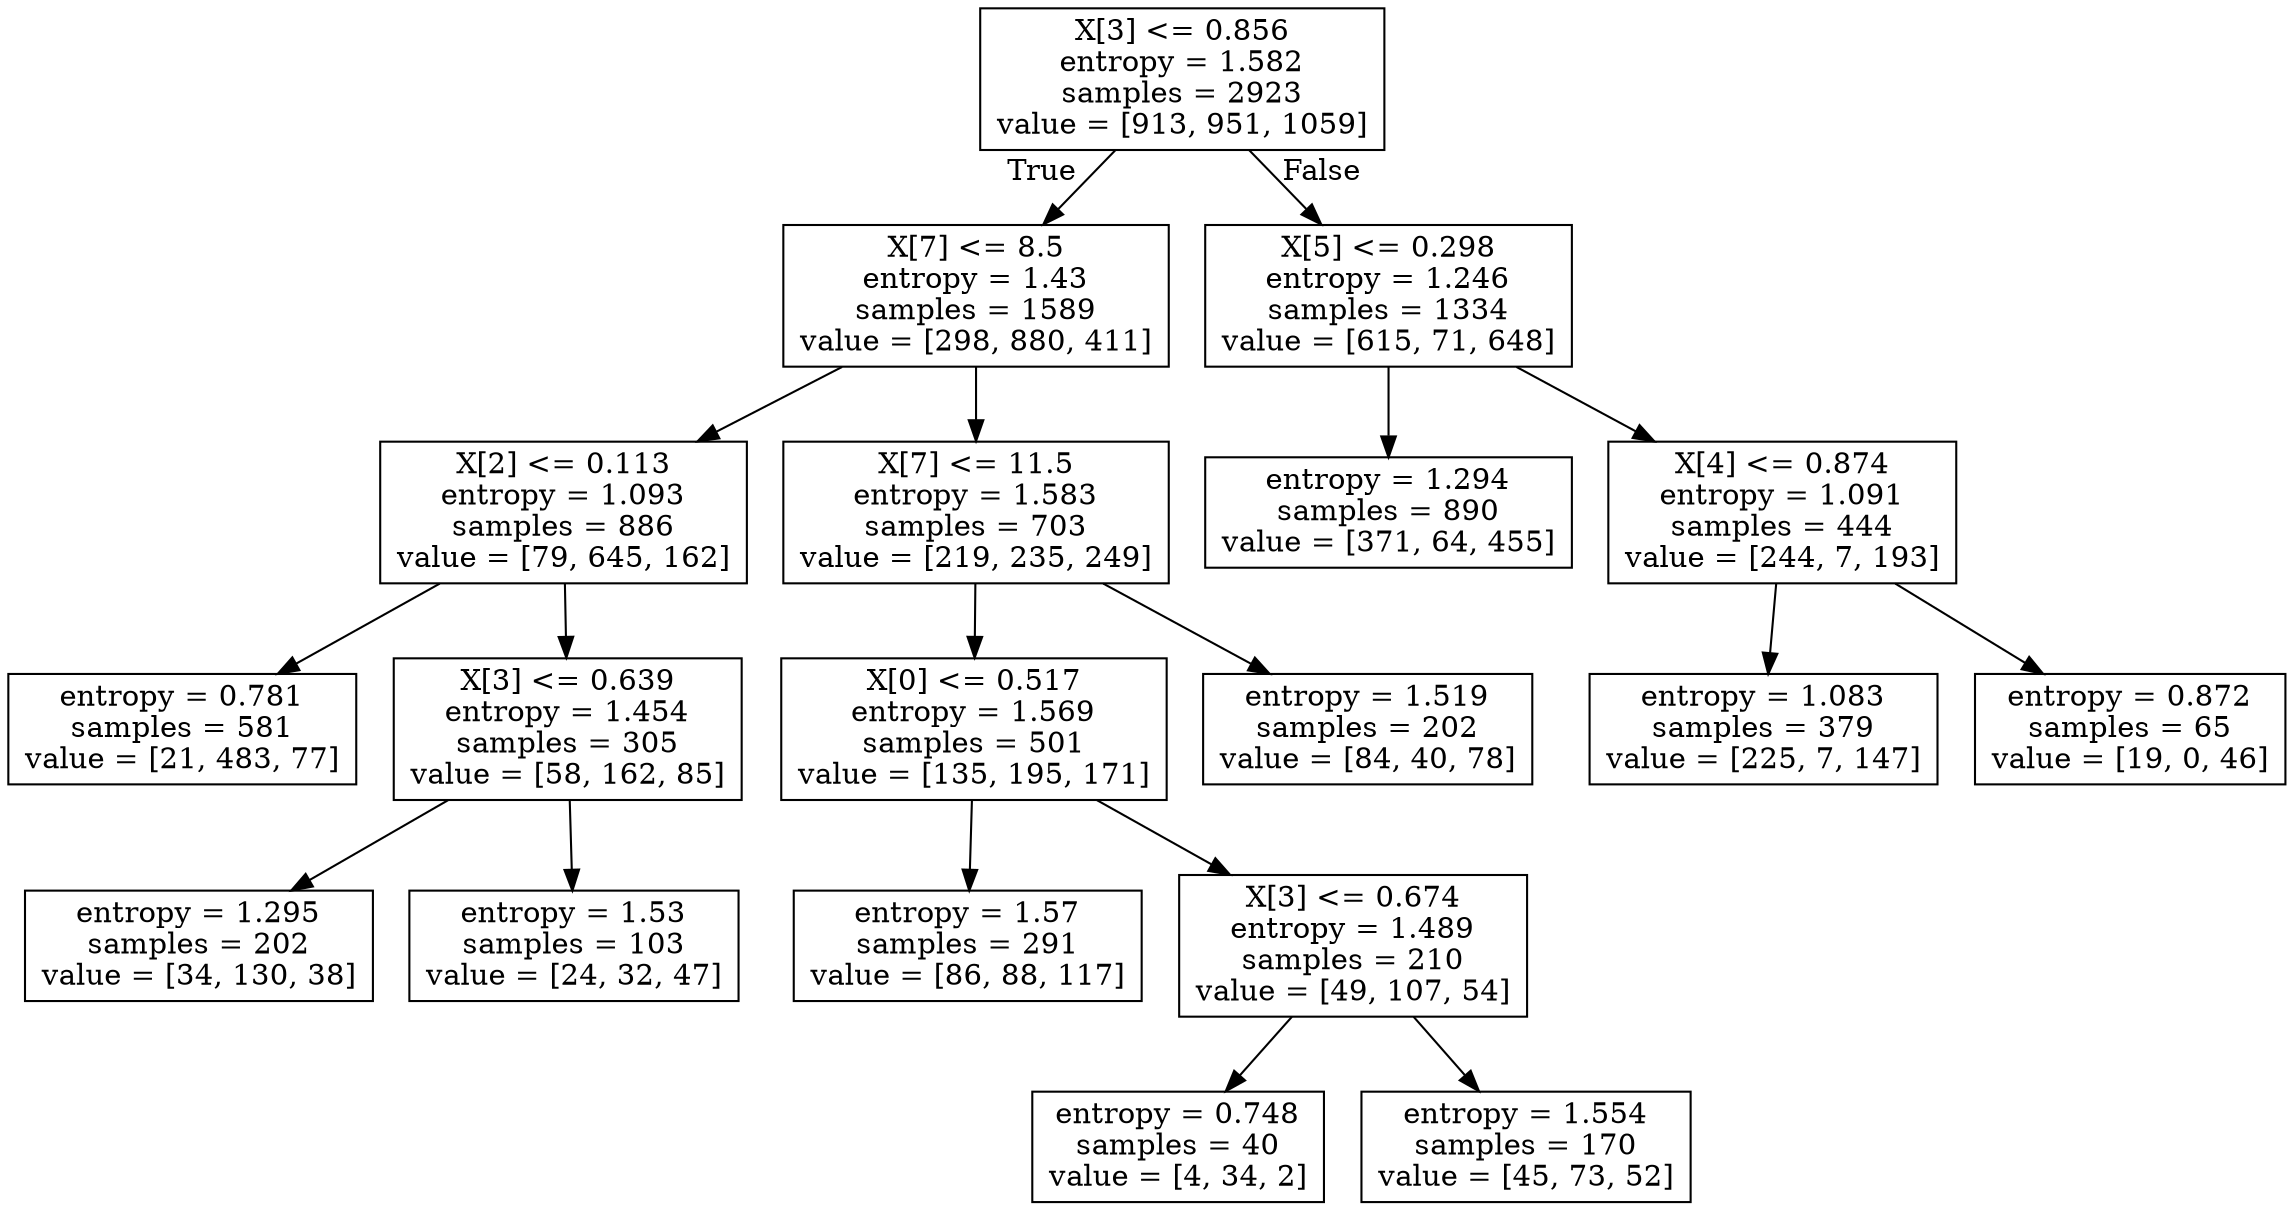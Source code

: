 digraph Tree {
node [shape=box] ;
0 [label="X[3] <= 0.856\nentropy = 1.582\nsamples = 2923\nvalue = [913, 951, 1059]"] ;
1 [label="X[7] <= 8.5\nentropy = 1.43\nsamples = 1589\nvalue = [298, 880, 411]"] ;
0 -> 1 [labeldistance=2.5, labelangle=45, headlabel="True"] ;
3 [label="X[2] <= 0.113\nentropy = 1.093\nsamples = 886\nvalue = [79, 645, 162]"] ;
1 -> 3 ;
5 [label="entropy = 0.781\nsamples = 581\nvalue = [21, 483, 77]"] ;
3 -> 5 ;
6 [label="X[3] <= 0.639\nentropy = 1.454\nsamples = 305\nvalue = [58, 162, 85]"] ;
3 -> 6 ;
9 [label="entropy = 1.295\nsamples = 202\nvalue = [34, 130, 38]"] ;
6 -> 9 ;
10 [label="entropy = 1.53\nsamples = 103\nvalue = [24, 32, 47]"] ;
6 -> 10 ;
4 [label="X[7] <= 11.5\nentropy = 1.583\nsamples = 703\nvalue = [219, 235, 249]"] ;
1 -> 4 ;
11 [label="X[0] <= 0.517\nentropy = 1.569\nsamples = 501\nvalue = [135, 195, 171]"] ;
4 -> 11 ;
15 [label="entropy = 1.57\nsamples = 291\nvalue = [86, 88, 117]"] ;
11 -> 15 ;
16 [label="X[3] <= 0.674\nentropy = 1.489\nsamples = 210\nvalue = [49, 107, 54]"] ;
11 -> 16 ;
17 [label="entropy = 0.748\nsamples = 40\nvalue = [4, 34, 2]"] ;
16 -> 17 ;
18 [label="entropy = 1.554\nsamples = 170\nvalue = [45, 73, 52]"] ;
16 -> 18 ;
12 [label="entropy = 1.519\nsamples = 202\nvalue = [84, 40, 78]"] ;
4 -> 12 ;
2 [label="X[5] <= 0.298\nentropy = 1.246\nsamples = 1334\nvalue = [615, 71, 648]"] ;
0 -> 2 [labeldistance=2.5, labelangle=-45, headlabel="False"] ;
7 [label="entropy = 1.294\nsamples = 890\nvalue = [371, 64, 455]"] ;
2 -> 7 ;
8 [label="X[4] <= 0.874\nentropy = 1.091\nsamples = 444\nvalue = [244, 7, 193]"] ;
2 -> 8 ;
13 [label="entropy = 1.083\nsamples = 379\nvalue = [225, 7, 147]"] ;
8 -> 13 ;
14 [label="entropy = 0.872\nsamples = 65\nvalue = [19, 0, 46]"] ;
8 -> 14 ;
}